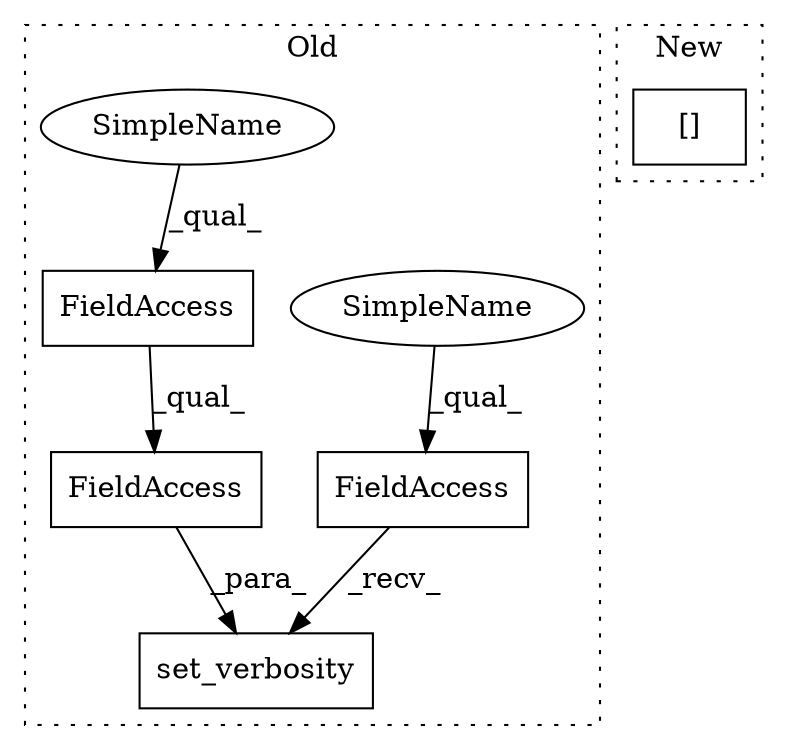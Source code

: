 digraph G {
subgraph cluster0 {
1 [label="set_verbosity" a="32" s="393,431" l="14,1" shape="box"];
3 [label="FieldAccess" a="22" s="407" l="24" shape="box"];
4 [label="FieldAccess" a="22" s="374" l="18" shape="box"];
5 [label="FieldAccess" a="22" s="407" l="18" shape="box"];
6 [label="SimpleName" a="42" s="374" l="10" shape="ellipse"];
7 [label="SimpleName" a="42" s="407" l="10" shape="ellipse"];
label = "Old";
style="dotted";
}
subgraph cluster1 {
2 [label="[]" a="2" s="621,689" l="32,2" shape="box"];
label = "New";
style="dotted";
}
3 -> 1 [label="_para_"];
4 -> 1 [label="_recv_"];
5 -> 3 [label="_qual_"];
6 -> 4 [label="_qual_"];
7 -> 5 [label="_qual_"];
}